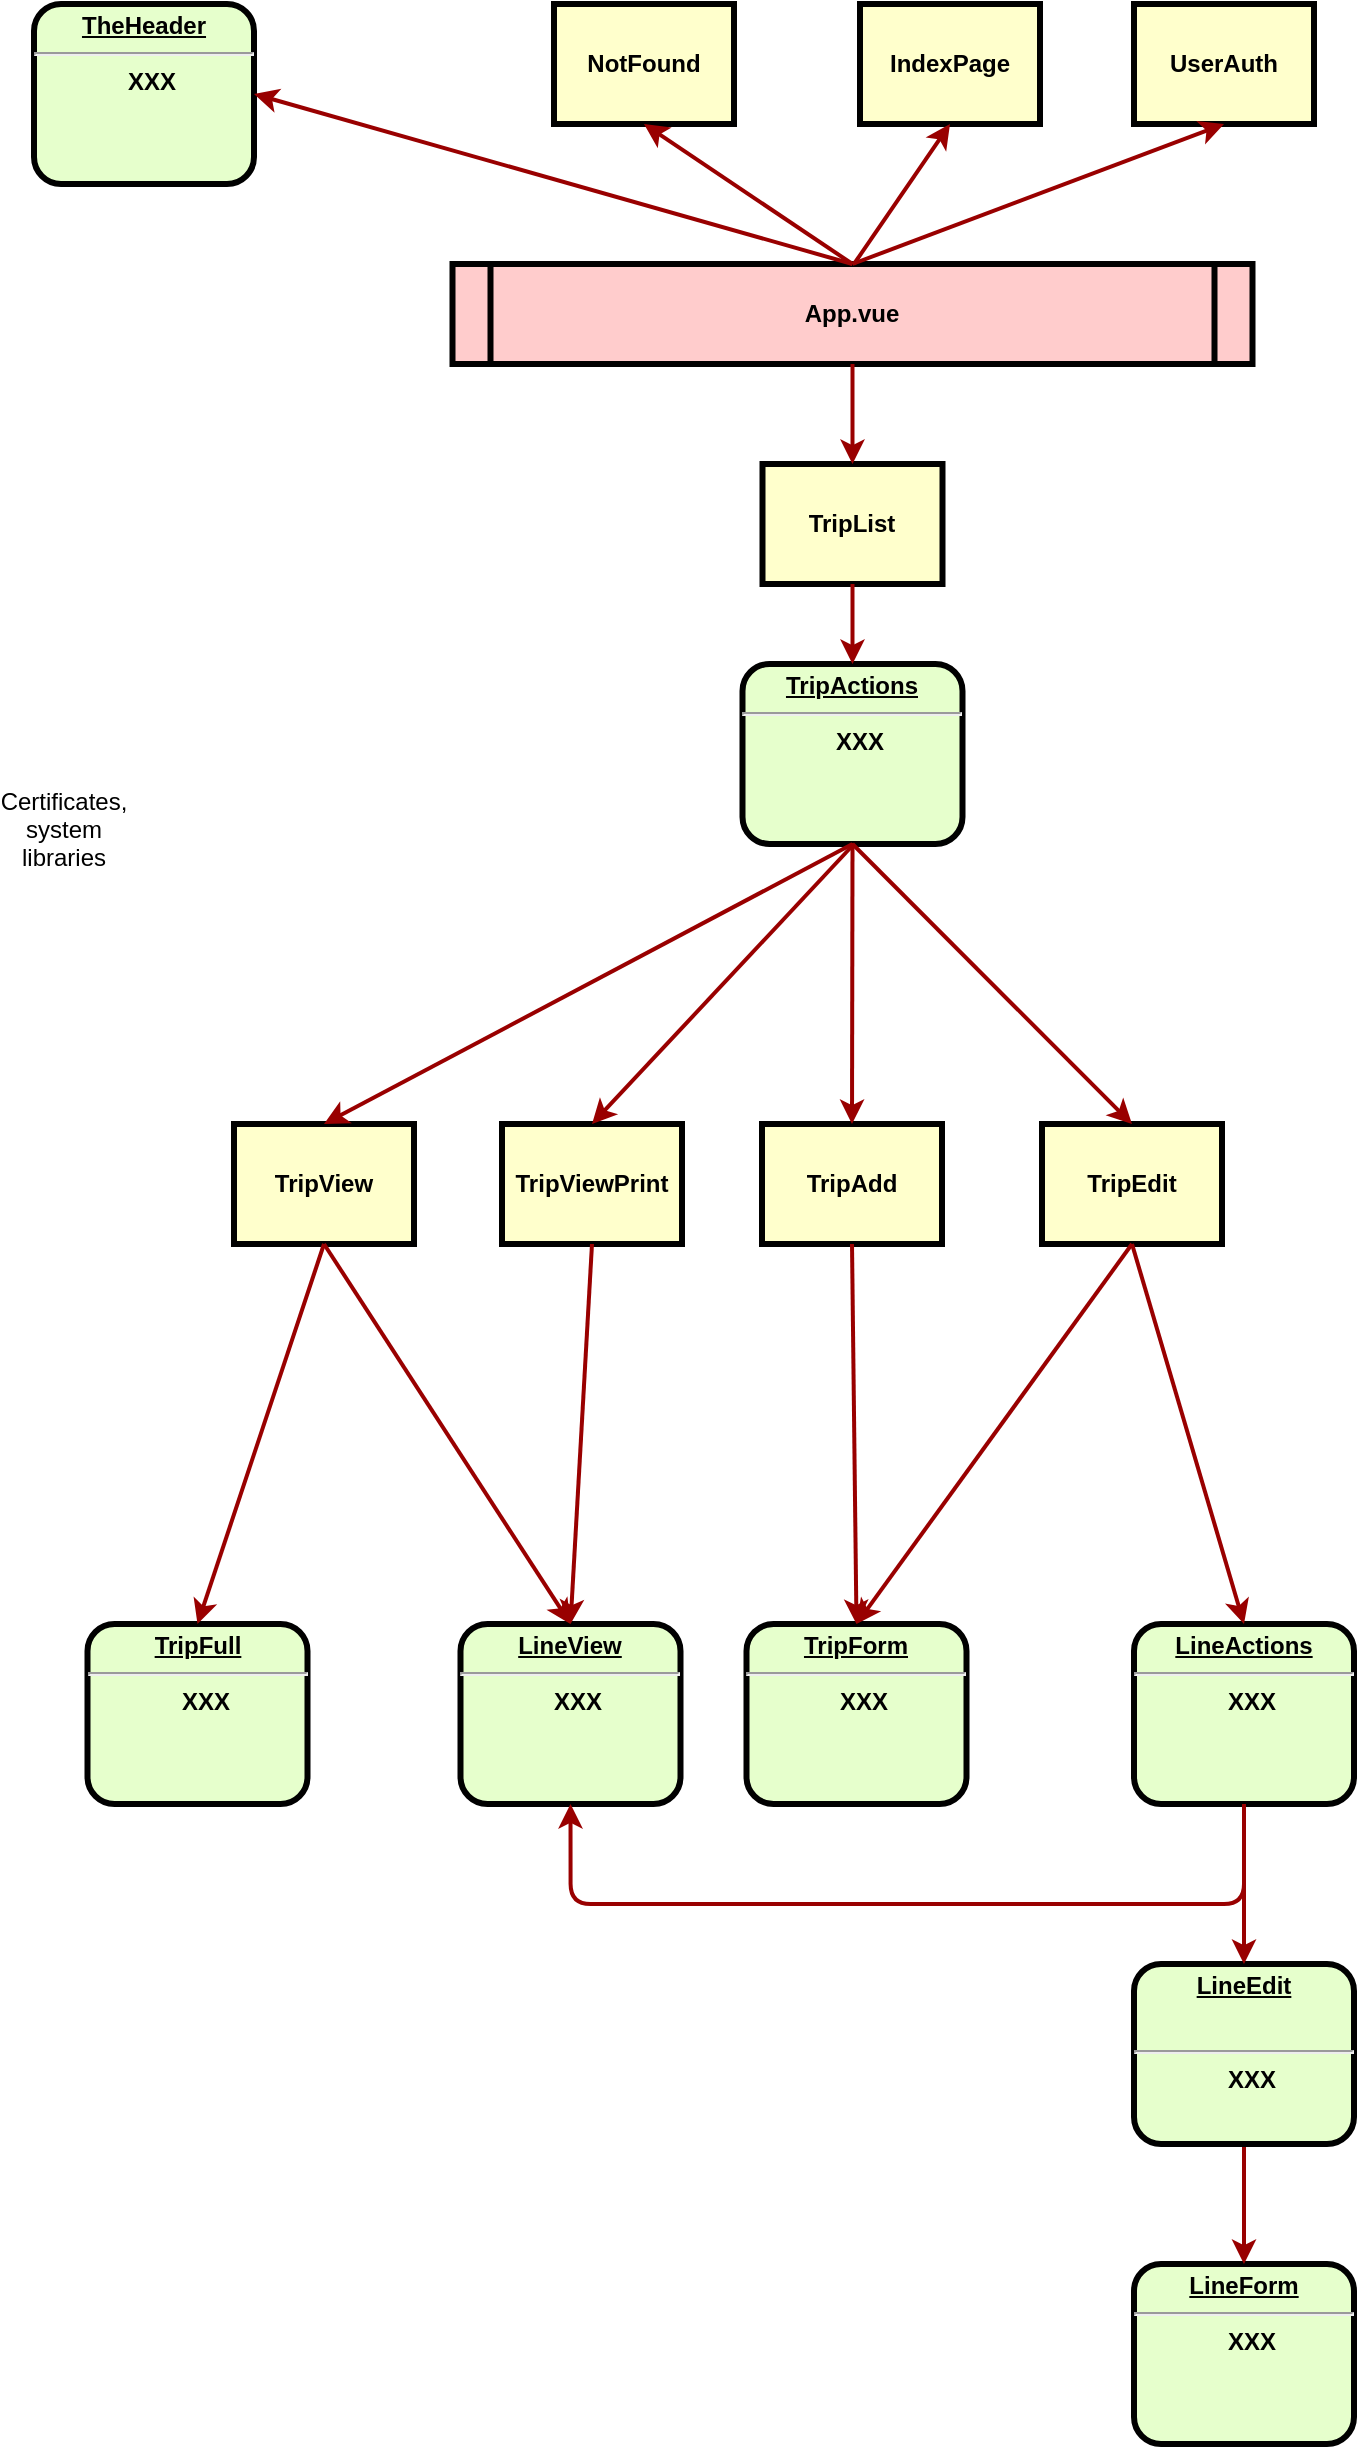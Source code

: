 <mxfile version="24.8.9">
  <diagram name="Page-1" id="c7558073-3199-34d8-9f00-42111426c3f3">
    <mxGraphModel dx="2049" dy="2395" grid="1" gridSize="10" guides="1" tooltips="1" connect="1" arrows="1" fold="1" page="1" pageScale="1" pageWidth="826" pageHeight="1169" background="none" math="0" shadow="0">
      <root>
        <mxCell id="0" />
        <mxCell id="1" parent="0" />
        <mxCell id="91" value="Certificates,&#xa;system&#xa;libraries" style="text;spacingTop=-5;align=center" parent="1" vertex="1">
          <mxGeometry x="70" y="370.0" width="30" height="20" as="geometry" />
        </mxCell>
        <mxCell id="Eqk65JBAvaqVF8tpkQBq-96" value="NotFound" style="whiteSpace=wrap;align=center;verticalAlign=middle;fontStyle=1;strokeWidth=3;fillColor=#FFFFCC" vertex="1" parent="1">
          <mxGeometry x="330" y="-20.0" width="90" height="60" as="geometry" />
        </mxCell>
        <mxCell id="Eqk65JBAvaqVF8tpkQBq-98" value="&lt;p style=&quot;margin: 0px; margin-top: 4px; text-align: center; text-decoration: underline;&quot;&gt;&lt;strong&gt;TheHeader&lt;/strong&gt;&lt;/p&gt;&lt;hr&gt;&lt;p style=&quot;margin: 0px; margin-left: 8px;&quot;&gt;XXX&lt;/p&gt;" style="verticalAlign=middle;align=center;overflow=fill;fontSize=12;fontFamily=Helvetica;html=1;rounded=1;fontStyle=1;strokeWidth=3;fillColor=#E6FFCC" vertex="1" parent="1">
          <mxGeometry x="70.0" y="-20" width="110" height="90" as="geometry" />
        </mxCell>
        <mxCell id="Eqk65JBAvaqVF8tpkQBq-99" value="IndexPage" style="whiteSpace=wrap;align=center;verticalAlign=middle;fontStyle=1;strokeWidth=3;fillColor=#FFFFCC" vertex="1" parent="1">
          <mxGeometry x="483" y="-20.0" width="90" height="60" as="geometry" />
        </mxCell>
        <mxCell id="Eqk65JBAvaqVF8tpkQBq-100" value="TripList" style="whiteSpace=wrap;align=center;verticalAlign=middle;fontStyle=1;strokeWidth=3;fillColor=#FFFFCC" vertex="1" parent="1">
          <mxGeometry x="434.25" y="210.0" width="90" height="60" as="geometry" />
        </mxCell>
        <mxCell id="Eqk65JBAvaqVF8tpkQBq-101" value="TripView" style="whiteSpace=wrap;align=center;verticalAlign=middle;fontStyle=1;strokeWidth=3;fillColor=#FFFFCC" vertex="1" parent="1">
          <mxGeometry x="170" y="540.0" width="90" height="60" as="geometry" />
        </mxCell>
        <mxCell id="Eqk65JBAvaqVF8tpkQBq-102" value="TripAdd" style="whiteSpace=wrap;align=center;verticalAlign=middle;fontStyle=1;strokeWidth=3;fillColor=#FFFFCC" vertex="1" parent="1">
          <mxGeometry x="434" y="540.0" width="90" height="60" as="geometry" />
        </mxCell>
        <mxCell id="Eqk65JBAvaqVF8tpkQBq-103" value="TripEdit" style="whiteSpace=wrap;align=center;verticalAlign=middle;fontStyle=1;strokeWidth=3;fillColor=#FFFFCC" vertex="1" parent="1">
          <mxGeometry x="574" y="540.0" width="90" height="60" as="geometry" />
        </mxCell>
        <mxCell id="Eqk65JBAvaqVF8tpkQBq-104" value="TripViewPrint" style="whiteSpace=wrap;align=center;verticalAlign=middle;fontStyle=1;strokeWidth=3;fillColor=#FFFFCC" vertex="1" parent="1">
          <mxGeometry x="304" y="540.0" width="90" height="60" as="geometry" />
        </mxCell>
        <mxCell id="Eqk65JBAvaqVF8tpkQBq-105" value="UserAuth" style="whiteSpace=wrap;align=center;verticalAlign=middle;fontStyle=1;strokeWidth=3;fillColor=#FFFFCC" vertex="1" parent="1">
          <mxGeometry x="620" y="-20.0" width="90" height="60" as="geometry" />
        </mxCell>
        <mxCell id="Eqk65JBAvaqVF8tpkQBq-106" value="&lt;p style=&quot;margin: 0px; margin-top: 4px; text-align: center; text-decoration: underline;&quot;&gt;&lt;strong&gt;TripActions&lt;/strong&gt;&lt;/p&gt;&lt;hr&gt;&lt;p style=&quot;margin: 0px; margin-left: 8px;&quot;&gt;XXX&lt;/p&gt;" style="verticalAlign=middle;align=center;overflow=fill;fontSize=12;fontFamily=Helvetica;html=1;rounded=1;fontStyle=1;strokeWidth=3;fillColor=#E6FFCC" vertex="1" parent="1">
          <mxGeometry x="424.25" y="310" width="110" height="90" as="geometry" />
        </mxCell>
        <mxCell id="Eqk65JBAvaqVF8tpkQBq-107" value="&lt;p style=&quot;margin: 0px; margin-top: 4px; text-align: center; text-decoration: underline;&quot;&gt;&lt;strong&gt;LineView&lt;/strong&gt;&lt;/p&gt;&lt;hr&gt;&lt;p style=&quot;margin: 0px; margin-left: 8px;&quot;&gt;XXX&lt;/p&gt;" style="verticalAlign=middle;align=center;overflow=fill;fontSize=12;fontFamily=Helvetica;html=1;rounded=1;fontStyle=1;strokeWidth=3;fillColor=#E6FFCC" vertex="1" parent="1">
          <mxGeometry x="283.25" y="790" width="110" height="90" as="geometry" />
        </mxCell>
        <mxCell id="Eqk65JBAvaqVF8tpkQBq-108" value="&lt;p style=&quot;margin: 0px; margin-top: 4px; text-align: center; text-decoration: underline;&quot;&gt;&lt;strong&gt;TripForm&lt;/strong&gt;&lt;/p&gt;&lt;hr&gt;&lt;p style=&quot;margin: 0px; margin-left: 8px;&quot;&gt;XXX&lt;/p&gt;" style="verticalAlign=middle;align=center;overflow=fill;fontSize=12;fontFamily=Helvetica;html=1;rounded=1;fontStyle=1;strokeWidth=3;fillColor=#E6FFCC" vertex="1" parent="1">
          <mxGeometry x="426.25" y="790" width="110" height="90" as="geometry" />
        </mxCell>
        <mxCell id="Eqk65JBAvaqVF8tpkQBq-109" value="&lt;p style=&quot;margin: 0px; margin-top: 4px; text-align: center; text-decoration: underline;&quot;&gt;&lt;strong&gt;LineActions&lt;/strong&gt;&lt;/p&gt;&lt;hr&gt;&lt;p style=&quot;margin: 0px; margin-left: 8px;&quot;&gt;XXX&lt;/p&gt;" style="verticalAlign=middle;align=center;overflow=fill;fontSize=12;fontFamily=Helvetica;html=1;rounded=1;fontStyle=1;strokeWidth=3;fillColor=#E6FFCC" vertex="1" parent="1">
          <mxGeometry x="620.0" y="790" width="110" height="90" as="geometry" />
        </mxCell>
        <mxCell id="Eqk65JBAvaqVF8tpkQBq-110" value="&lt;p style=&quot;margin: 0px; margin-top: 4px; text-align: center; text-decoration: underline;&quot;&gt;&lt;strong&gt;LineForm&lt;/strong&gt;&lt;/p&gt;&lt;hr&gt;&lt;p style=&quot;margin: 0px; margin-left: 8px;&quot;&gt;XXX&lt;/p&gt;" style="verticalAlign=middle;align=center;overflow=fill;fontSize=12;fontFamily=Helvetica;html=1;rounded=1;fontStyle=1;strokeWidth=3;fillColor=#E6FFCC" vertex="1" parent="1">
          <mxGeometry x="620.0" y="1110" width="110" height="90" as="geometry" />
        </mxCell>
        <mxCell id="Eqk65JBAvaqVF8tpkQBq-111" value="" style="elbow=horizontal;strokeColor=#990000;strokeWidth=2;exitX=0.5;exitY=1;exitDx=0;exitDy=0;entryX=0.5;entryY=0;entryDx=0;entryDy=0;" edge="1" parent="1" source="Eqk65JBAvaqVF8tpkQBq-101" target="Eqk65JBAvaqVF8tpkQBq-107">
          <mxGeometry width="100" height="100" relative="1" as="geometry">
            <mxPoint x="304.25" y="830" as="sourcePoint" />
            <mxPoint x="304.25" y="899" as="targetPoint" />
          </mxGeometry>
        </mxCell>
        <mxCell id="Eqk65JBAvaqVF8tpkQBq-112" value="&lt;p style=&quot;margin: 0px; margin-top: 4px; text-align: center; text-decoration: underline;&quot;&gt;&lt;strong&gt;TripFull&lt;/strong&gt;&lt;/p&gt;&lt;hr&gt;&lt;p style=&quot;margin: 0px; margin-left: 8px;&quot;&gt;XXX&lt;/p&gt;" style="verticalAlign=middle;align=center;overflow=fill;fontSize=12;fontFamily=Helvetica;html=1;rounded=1;fontStyle=1;strokeWidth=3;fillColor=#E6FFCC" vertex="1" parent="1">
          <mxGeometry x="96.75" y="790" width="110" height="90" as="geometry" />
        </mxCell>
        <mxCell id="Eqk65JBAvaqVF8tpkQBq-113" value="" style="elbow=horizontal;strokeColor=#990000;strokeWidth=2;entryX=0.5;entryY=0;entryDx=0;entryDy=0;exitX=0.5;exitY=1;exitDx=0;exitDy=0;" edge="1" parent="1" source="Eqk65JBAvaqVF8tpkQBq-101" target="Eqk65JBAvaqVF8tpkQBq-112">
          <mxGeometry width="100" height="100" relative="1" as="geometry">
            <mxPoint x="323.25" y="610" as="sourcePoint" />
            <mxPoint x="348.25" y="800" as="targetPoint" />
          </mxGeometry>
        </mxCell>
        <mxCell id="Eqk65JBAvaqVF8tpkQBq-114" value="" style="elbow=horizontal;strokeColor=#990000;strokeWidth=2;exitX=0.5;exitY=1;exitDx=0;exitDy=0;entryX=0.5;entryY=0;entryDx=0;entryDy=0;" edge="1" parent="1" source="Eqk65JBAvaqVF8tpkQBq-104" target="Eqk65JBAvaqVF8tpkQBq-107">
          <mxGeometry width="100" height="100" relative="1" as="geometry">
            <mxPoint x="334.25" y="620" as="sourcePoint" />
            <mxPoint x="348.25" y="800" as="targetPoint" />
          </mxGeometry>
        </mxCell>
        <mxCell id="Eqk65JBAvaqVF8tpkQBq-115" value="" style="elbow=horizontal;strokeColor=#990000;strokeWidth=2;exitX=0.5;exitY=1;exitDx=0;exitDy=0;entryX=0.5;entryY=0;entryDx=0;entryDy=0;" edge="1" parent="1" source="Eqk65JBAvaqVF8tpkQBq-102" target="Eqk65JBAvaqVF8tpkQBq-108">
          <mxGeometry width="100" height="100" relative="1" as="geometry">
            <mxPoint x="468.25" y="620" as="sourcePoint" />
            <mxPoint x="348.25" y="800" as="targetPoint" />
          </mxGeometry>
        </mxCell>
        <mxCell id="Eqk65JBAvaqVF8tpkQBq-116" value="" style="elbow=horizontal;strokeColor=#990000;strokeWidth=2;exitX=0.5;exitY=1;exitDx=0;exitDy=0;entryX=0.5;entryY=0;entryDx=0;entryDy=0;" edge="1" parent="1" source="Eqk65JBAvaqVF8tpkQBq-103" target="Eqk65JBAvaqVF8tpkQBq-108">
          <mxGeometry width="100" height="100" relative="1" as="geometry">
            <mxPoint x="598.25" y="620" as="sourcePoint" />
            <mxPoint x="491.25" y="800" as="targetPoint" />
          </mxGeometry>
        </mxCell>
        <mxCell id="Eqk65JBAvaqVF8tpkQBq-117" value="" style="elbow=horizontal;strokeColor=#990000;strokeWidth=2;exitX=0.5;exitY=1;exitDx=0;exitDy=0;entryX=0.5;entryY=0;entryDx=0;entryDy=0;" edge="1" parent="1" source="Eqk65JBAvaqVF8tpkQBq-133" target="Eqk65JBAvaqVF8tpkQBq-110">
          <mxGeometry width="100" height="100" relative="1" as="geometry">
            <mxPoint x="608.25" y="630" as="sourcePoint" />
            <mxPoint x="501.25" y="810" as="targetPoint" />
          </mxGeometry>
        </mxCell>
        <mxCell id="Eqk65JBAvaqVF8tpkQBq-118" value="" style="elbow=horizontal;strokeColor=#990000;strokeWidth=2;exitX=0.5;exitY=1;exitDx=0;exitDy=0;entryX=0.5;entryY=0;entryDx=0;entryDy=0;" edge="1" parent="1" source="Eqk65JBAvaqVF8tpkQBq-103" target="Eqk65JBAvaqVF8tpkQBq-109">
          <mxGeometry width="100" height="100" relative="1" as="geometry">
            <mxPoint x="618.25" y="640" as="sourcePoint" />
            <mxPoint x="511.25" y="820" as="targetPoint" />
          </mxGeometry>
        </mxCell>
        <mxCell id="Eqk65JBAvaqVF8tpkQBq-121" value="App.vue" style="shape=process;whiteSpace=wrap;align=center;verticalAlign=middle;size=0.048;fontStyle=1;strokeWidth=3;fillColor=#FFCCCC" vertex="1" parent="1">
          <mxGeometry x="279.25" y="110" width="400" height="50" as="geometry" />
        </mxCell>
        <mxCell id="Eqk65JBAvaqVF8tpkQBq-122" value="" style="elbow=horizontal;strokeColor=#990000;strokeWidth=2;exitX=0.5;exitY=0;exitDx=0;exitDy=0;entryX=1;entryY=0.5;entryDx=0;entryDy=0;" edge="1" parent="1" source="Eqk65JBAvaqVF8tpkQBq-121" target="Eqk65JBAvaqVF8tpkQBq-98">
          <mxGeometry width="100" height="100" relative="1" as="geometry">
            <mxPoint x="334" y="620" as="sourcePoint" />
            <mxPoint x="348" y="800" as="targetPoint" />
          </mxGeometry>
        </mxCell>
        <mxCell id="Eqk65JBAvaqVF8tpkQBq-123" value="" style="elbow=horizontal;strokeColor=#990000;strokeWidth=2;exitX=0.5;exitY=0;exitDx=0;exitDy=0;entryX=0.5;entryY=1;entryDx=0;entryDy=0;" edge="1" parent="1" source="Eqk65JBAvaqVF8tpkQBq-121" target="Eqk65JBAvaqVF8tpkQBq-96">
          <mxGeometry width="100" height="100" relative="1" as="geometry">
            <mxPoint x="344" y="630" as="sourcePoint" />
            <mxPoint x="358" y="810" as="targetPoint" />
          </mxGeometry>
        </mxCell>
        <mxCell id="Eqk65JBAvaqVF8tpkQBq-124" value="" style="elbow=horizontal;strokeColor=#990000;strokeWidth=2;entryX=0.5;entryY=1;entryDx=0;entryDy=0;" edge="1" parent="1" target="Eqk65JBAvaqVF8tpkQBq-99">
          <mxGeometry width="100" height="100" relative="1" as="geometry">
            <mxPoint x="480" y="110" as="sourcePoint" />
            <mxPoint x="475" y="65" as="targetPoint" />
          </mxGeometry>
        </mxCell>
        <mxCell id="Eqk65JBAvaqVF8tpkQBq-125" value="" style="elbow=horizontal;strokeColor=#990000;strokeWidth=2;exitX=0.5;exitY=0;exitDx=0;exitDy=0;entryX=0.5;entryY=1;entryDx=0;entryDy=0;" edge="1" parent="1" source="Eqk65JBAvaqVF8tpkQBq-121" target="Eqk65JBAvaqVF8tpkQBq-105">
          <mxGeometry width="100" height="100" relative="1" as="geometry">
            <mxPoint x="499" y="130" as="sourcePoint" />
            <mxPoint x="485" y="75" as="targetPoint" />
          </mxGeometry>
        </mxCell>
        <mxCell id="Eqk65JBAvaqVF8tpkQBq-126" value="" style="elbow=horizontal;strokeColor=#990000;strokeWidth=2;exitX=0.5;exitY=1;exitDx=0;exitDy=0;entryX=0.5;entryY=0;entryDx=0;entryDy=0;" edge="1" parent="1" source="Eqk65JBAvaqVF8tpkQBq-121" target="Eqk65JBAvaqVF8tpkQBq-100">
          <mxGeometry width="100" height="100" relative="1" as="geometry">
            <mxPoint x="509" y="140" as="sourcePoint" />
            <mxPoint x="495" y="85" as="targetPoint" />
          </mxGeometry>
        </mxCell>
        <mxCell id="Eqk65JBAvaqVF8tpkQBq-127" value="" style="elbow=horizontal;strokeColor=#990000;strokeWidth=2;exitX=0.5;exitY=1;exitDx=0;exitDy=0;entryX=0.5;entryY=0;entryDx=0;entryDy=0;" edge="1" parent="1" source="Eqk65JBAvaqVF8tpkQBq-100" target="Eqk65JBAvaqVF8tpkQBq-106">
          <mxGeometry width="100" height="100" relative="1" as="geometry">
            <mxPoint x="519" y="150" as="sourcePoint" />
            <mxPoint x="600" y="280" as="targetPoint" />
          </mxGeometry>
        </mxCell>
        <mxCell id="Eqk65JBAvaqVF8tpkQBq-128" value="" style="elbow=horizontal;strokeColor=#990000;strokeWidth=2;exitX=0.5;exitY=1;exitDx=0;exitDy=0;entryX=0.5;entryY=0;entryDx=0;entryDy=0;" edge="1" parent="1" source="Eqk65JBAvaqVF8tpkQBq-106" target="Eqk65JBAvaqVF8tpkQBq-102">
          <mxGeometry width="100" height="100" relative="1" as="geometry">
            <mxPoint x="230" y="260" as="sourcePoint" />
            <mxPoint x="190" y="380" as="targetPoint" />
          </mxGeometry>
        </mxCell>
        <mxCell id="Eqk65JBAvaqVF8tpkQBq-129" value="" style="elbow=horizontal;strokeColor=#990000;strokeWidth=2;exitX=0.5;exitY=1;exitDx=0;exitDy=0;entryX=0.5;entryY=0;entryDx=0;entryDy=0;" edge="1" parent="1" source="Eqk65JBAvaqVF8tpkQBq-106" target="Eqk65JBAvaqVF8tpkQBq-101">
          <mxGeometry width="100" height="100" relative="1" as="geometry">
            <mxPoint x="240" y="270" as="sourcePoint" />
            <mxPoint x="200" y="390" as="targetPoint" />
          </mxGeometry>
        </mxCell>
        <mxCell id="Eqk65JBAvaqVF8tpkQBq-130" value="" style="elbow=horizontal;strokeColor=#990000;strokeWidth=2;entryX=0.5;entryY=0;entryDx=0;entryDy=0;" edge="1" parent="1" target="Eqk65JBAvaqVF8tpkQBq-104">
          <mxGeometry width="100" height="100" relative="1" as="geometry">
            <mxPoint x="480" y="400" as="sourcePoint" />
            <mxPoint x="210" y="400" as="targetPoint" />
          </mxGeometry>
        </mxCell>
        <mxCell id="Eqk65JBAvaqVF8tpkQBq-131" value="" style="elbow=horizontal;strokeColor=#990000;strokeWidth=2;exitX=0.5;exitY=1;exitDx=0;exitDy=0;entryX=0.5;entryY=0;entryDx=0;entryDy=0;" edge="1" parent="1" source="Eqk65JBAvaqVF8tpkQBq-106" target="Eqk65JBAvaqVF8tpkQBq-103">
          <mxGeometry width="100" height="100" relative="1" as="geometry">
            <mxPoint x="260" y="290" as="sourcePoint" />
            <mxPoint x="220" y="410" as="targetPoint" />
          </mxGeometry>
        </mxCell>
        <mxCell id="Eqk65JBAvaqVF8tpkQBq-132" value="" style="elbow=horizontal;strokeColor=#990000;strokeWidth=2;exitX=0.5;exitY=1;exitDx=0;exitDy=0;entryX=0.5;entryY=1;entryDx=0;entryDy=0;edgeStyle=orthogonalEdgeStyle;" edge="1" parent="1" source="Eqk65JBAvaqVF8tpkQBq-109" target="Eqk65JBAvaqVF8tpkQBq-107">
          <mxGeometry width="100" height="100" relative="1" as="geometry">
            <mxPoint x="489" y="410" as="sourcePoint" />
            <mxPoint x="225" y="550" as="targetPoint" />
            <Array as="points">
              <mxPoint x="675" y="930" />
              <mxPoint x="338" y="930" />
            </Array>
          </mxGeometry>
        </mxCell>
        <mxCell id="Eqk65JBAvaqVF8tpkQBq-133" value="&lt;p style=&quot;margin: 0px; margin-top: 4px; text-align: center; text-decoration: underline;&quot;&gt;&lt;strong&gt;LineEdit&lt;/strong&gt;&lt;/p&gt;&lt;p style=&quot;margin: 0px; margin-top: 4px; text-align: center; text-decoration: underline;&quot;&gt;&lt;strong&gt;&lt;br&gt;&lt;/strong&gt;&lt;/p&gt;&lt;hr&gt;&lt;p style=&quot;margin: 0px; margin-left: 8px;&quot;&gt;XXX&lt;/p&gt;" style="verticalAlign=middle;align=center;overflow=fill;fontSize=12;fontFamily=Helvetica;html=1;rounded=1;fontStyle=1;strokeWidth=3;fillColor=#E6FFCC" vertex="1" parent="1">
          <mxGeometry x="620.0" y="960" width="110" height="90" as="geometry" />
        </mxCell>
        <mxCell id="Eqk65JBAvaqVF8tpkQBq-134" value="" style="elbow=horizontal;strokeColor=#990000;strokeWidth=2;exitX=0.5;exitY=1;exitDx=0;exitDy=0;entryX=0.5;entryY=0;entryDx=0;entryDy=0;" edge="1" parent="1" source="Eqk65JBAvaqVF8tpkQBq-109" target="Eqk65JBAvaqVF8tpkQBq-133">
          <mxGeometry width="100" height="100" relative="1" as="geometry">
            <mxPoint x="629" y="610" as="sourcePoint" />
            <mxPoint x="788" y="800" as="targetPoint" />
          </mxGeometry>
        </mxCell>
      </root>
    </mxGraphModel>
  </diagram>
</mxfile>
